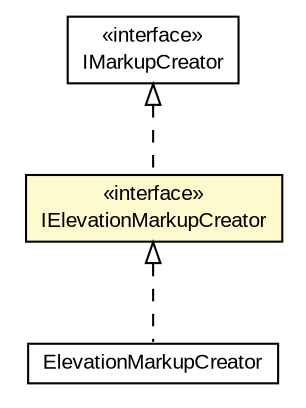 #!/usr/local/bin/dot
#
# Class diagram 
# Generated by UMLGraph version R5_6-24-gf6e263 (http://www.umlgraph.org/)
#

digraph G {
	edge [fontname="arial",fontsize=10,labelfontname="arial",labelfontsize=10];
	node [fontname="arial",fontsize=10,shape=plaintext];
	nodesep=0.25;
	ranksep=0.5;
	// edu.arizona.biosemantics.semanticmarkup.markup.IMarkupCreator
	c78335 [label=<<table title="edu.arizona.biosemantics.semanticmarkup.markup.IMarkupCreator" border="0" cellborder="1" cellspacing="0" cellpadding="2" port="p" href="../../../markup/IMarkupCreator.html">
		<tr><td><table border="0" cellspacing="0" cellpadding="1">
<tr><td align="center" balign="center"> &#171;interface&#187; </td></tr>
<tr><td align="center" balign="center"> IMarkupCreator </td></tr>
		</table></td></tr>
		</table>>, URL="../../../markup/IMarkupCreator.html", fontname="arial", fontcolor="black", fontsize=10.0];
	// edu.arizona.biosemantics.semanticmarkup.markupelement.elevation.markup.IElevationMarkupCreator
	c78500 [label=<<table title="edu.arizona.biosemantics.semanticmarkup.markupelement.elevation.markup.IElevationMarkupCreator" border="0" cellborder="1" cellspacing="0" cellpadding="2" port="p" bgcolor="lemonChiffon" href="./IElevationMarkupCreator.html">
		<tr><td><table border="0" cellspacing="0" cellpadding="1">
<tr><td align="center" balign="center"> &#171;interface&#187; </td></tr>
<tr><td align="center" balign="center"> IElevationMarkupCreator </td></tr>
		</table></td></tr>
		</table>>, URL="./IElevationMarkupCreator.html", fontname="arial", fontcolor="black", fontsize=10.0];
	// edu.arizona.biosemantics.semanticmarkup.markupelement.elevation.markup.ElevationMarkupCreator
	c78502 [label=<<table title="edu.arizona.biosemantics.semanticmarkup.markupelement.elevation.markup.ElevationMarkupCreator" border="0" cellborder="1" cellspacing="0" cellpadding="2" port="p" href="./ElevationMarkupCreator.html">
		<tr><td><table border="0" cellspacing="0" cellpadding="1">
<tr><td align="center" balign="center"> ElevationMarkupCreator </td></tr>
		</table></td></tr>
		</table>>, URL="./ElevationMarkupCreator.html", fontname="arial", fontcolor="black", fontsize=10.0];
	//edu.arizona.biosemantics.semanticmarkup.markupelement.elevation.markup.IElevationMarkupCreator implements edu.arizona.biosemantics.semanticmarkup.markup.IMarkupCreator
	c78335:p -> c78500:p [dir=back,arrowtail=empty,style=dashed];
	//edu.arizona.biosemantics.semanticmarkup.markupelement.elevation.markup.ElevationMarkupCreator implements edu.arizona.biosemantics.semanticmarkup.markupelement.elevation.markup.IElevationMarkupCreator
	c78500:p -> c78502:p [dir=back,arrowtail=empty,style=dashed];
}

